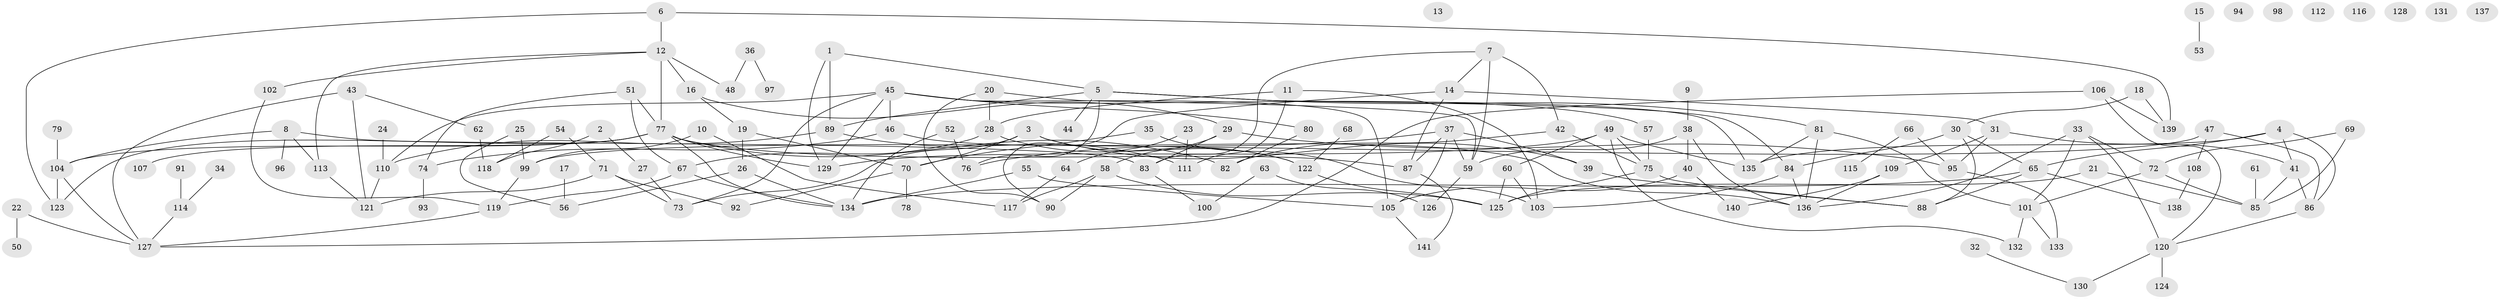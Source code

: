 // Generated by graph-tools (version 1.1) at 2025/40/03/09/25 04:40:30]
// undirected, 141 vertices, 205 edges
graph export_dot {
graph [start="1"]
  node [color=gray90,style=filled];
  1;
  2;
  3;
  4;
  5;
  6;
  7;
  8;
  9;
  10;
  11;
  12;
  13;
  14;
  15;
  16;
  17;
  18;
  19;
  20;
  21;
  22;
  23;
  24;
  25;
  26;
  27;
  28;
  29;
  30;
  31;
  32;
  33;
  34;
  35;
  36;
  37;
  38;
  39;
  40;
  41;
  42;
  43;
  44;
  45;
  46;
  47;
  48;
  49;
  50;
  51;
  52;
  53;
  54;
  55;
  56;
  57;
  58;
  59;
  60;
  61;
  62;
  63;
  64;
  65;
  66;
  67;
  68;
  69;
  70;
  71;
  72;
  73;
  74;
  75;
  76;
  77;
  78;
  79;
  80;
  81;
  82;
  83;
  84;
  85;
  86;
  87;
  88;
  89;
  90;
  91;
  92;
  93;
  94;
  95;
  96;
  97;
  98;
  99;
  100;
  101;
  102;
  103;
  104;
  105;
  106;
  107;
  108;
  109;
  110;
  111;
  112;
  113;
  114;
  115;
  116;
  117;
  118;
  119;
  120;
  121;
  122;
  123;
  124;
  125;
  126;
  127;
  128;
  129;
  130;
  131;
  132;
  133;
  134;
  135;
  136;
  137;
  138;
  139;
  140;
  141;
  1 -- 5;
  1 -- 89;
  1 -- 129;
  2 -- 27;
  2 -- 118;
  3 -- 39;
  3 -- 70;
  3 -- 73;
  3 -- 122;
  4 -- 41;
  4 -- 65;
  4 -- 86;
  4 -- 135;
  5 -- 44;
  5 -- 76;
  5 -- 81;
  5 -- 84;
  5 -- 89;
  5 -- 135;
  6 -- 12;
  6 -- 123;
  6 -- 139;
  7 -- 14;
  7 -- 42;
  7 -- 59;
  7 -- 83;
  8 -- 83;
  8 -- 96;
  8 -- 104;
  8 -- 113;
  9 -- 38;
  10 -- 99;
  10 -- 117;
  11 -- 28;
  11 -- 103;
  11 -- 111;
  12 -- 16;
  12 -- 48;
  12 -- 77;
  12 -- 102;
  12 -- 113;
  14 -- 31;
  14 -- 87;
  14 -- 90;
  15 -- 53;
  16 -- 19;
  16 -- 29;
  17 -- 56;
  18 -- 30;
  18 -- 139;
  19 -- 26;
  19 -- 70;
  20 -- 28;
  20 -- 59;
  20 -- 90;
  21 -- 85;
  21 -- 125;
  22 -- 50;
  22 -- 127;
  23 -- 64;
  23 -- 111;
  24 -- 110;
  25 -- 56;
  25 -- 99;
  26 -- 56;
  26 -- 134;
  27 -- 73;
  28 -- 67;
  28 -- 122;
  29 -- 58;
  29 -- 83;
  29 -- 95;
  30 -- 65;
  30 -- 84;
  30 -- 88;
  31 -- 41;
  31 -- 95;
  31 -- 109;
  32 -- 130;
  33 -- 72;
  33 -- 101;
  33 -- 120;
  33 -- 136;
  34 -- 114;
  35 -- 70;
  35 -- 103;
  36 -- 48;
  36 -- 97;
  37 -- 39;
  37 -- 59;
  37 -- 76;
  37 -- 87;
  37 -- 105;
  38 -- 40;
  38 -- 59;
  38 -- 136;
  39 -- 88;
  40 -- 105;
  40 -- 140;
  41 -- 85;
  41 -- 86;
  42 -- 75;
  42 -- 82;
  43 -- 62;
  43 -- 121;
  43 -- 127;
  45 -- 46;
  45 -- 57;
  45 -- 73;
  45 -- 80;
  45 -- 105;
  45 -- 110;
  45 -- 129;
  46 -- 74;
  46 -- 136;
  47 -- 86;
  47 -- 99;
  47 -- 108;
  49 -- 60;
  49 -- 75;
  49 -- 129;
  49 -- 132;
  49 -- 135;
  51 -- 67;
  51 -- 74;
  51 -- 77;
  52 -- 76;
  52 -- 134;
  54 -- 71;
  54 -- 118;
  55 -- 105;
  55 -- 134;
  57 -- 75;
  58 -- 90;
  58 -- 117;
  58 -- 125;
  59 -- 126;
  60 -- 103;
  60 -- 125;
  61 -- 85;
  62 -- 118;
  63 -- 100;
  63 -- 126;
  64 -- 117;
  65 -- 88;
  65 -- 134;
  65 -- 138;
  66 -- 95;
  66 -- 115;
  67 -- 119;
  67 -- 134;
  68 -- 122;
  69 -- 72;
  69 -- 85;
  70 -- 78;
  70 -- 92;
  71 -- 73;
  71 -- 92;
  71 -- 121;
  72 -- 85;
  72 -- 101;
  74 -- 93;
  75 -- 88;
  75 -- 125;
  77 -- 82;
  77 -- 87;
  77 -- 104;
  77 -- 107;
  77 -- 123;
  77 -- 129;
  77 -- 134;
  79 -- 104;
  80 -- 82;
  81 -- 101;
  81 -- 135;
  81 -- 136;
  83 -- 100;
  84 -- 103;
  84 -- 136;
  86 -- 120;
  87 -- 141;
  89 -- 110;
  89 -- 111;
  91 -- 114;
  95 -- 133;
  99 -- 119;
  101 -- 132;
  101 -- 133;
  102 -- 119;
  104 -- 123;
  104 -- 127;
  105 -- 141;
  106 -- 120;
  106 -- 127;
  106 -- 139;
  108 -- 138;
  109 -- 136;
  109 -- 140;
  110 -- 121;
  113 -- 121;
  114 -- 127;
  119 -- 127;
  120 -- 124;
  120 -- 130;
  122 -- 125;
}
